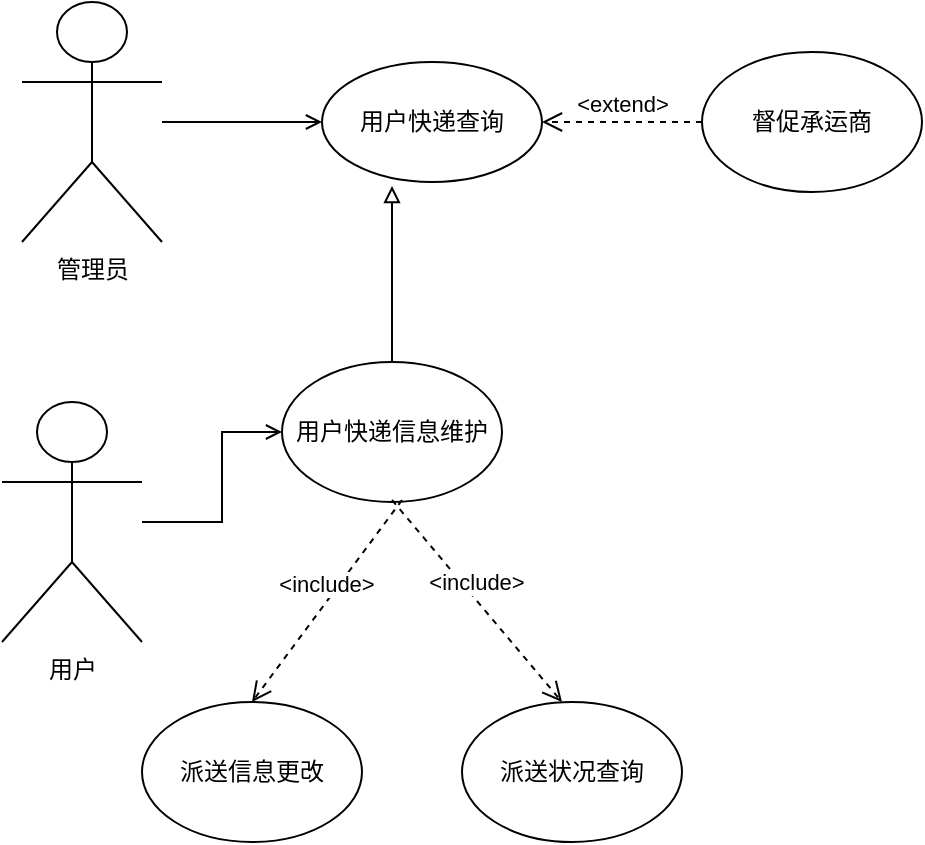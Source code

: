 <mxfile version="12.1.9" type="github" pages="1"><diagram id="hOHOoJCFUan6C7D23lem" name="Page-1"><mxGraphModel dx="868" dy="496" grid="1" gridSize="10" guides="1" tooltips="1" connect="1" arrows="1" fold="1" page="1" pageScale="1" pageWidth="827" pageHeight="1169" math="0" shadow="0"><root><mxCell id="0"/><mxCell id="1" parent="0"/><mxCell id="NhQZzc7x8NPAtr38IrWQ-11" value="用户快递查询" style="ellipse;whiteSpace=wrap;html=1;shadow=0;comic=0;gradientColor=none;" vertex="1" parent="1"><mxGeometry x="240" y="260" width="110" height="60" as="geometry"/></mxCell><mxCell id="NhQZzc7x8NPAtr38IrWQ-60" style="edgeStyle=orthogonalEdgeStyle;rounded=0;orthogonalLoop=1;jettySize=auto;html=1;endArrow=open;endFill=0;" edge="1" parent="1" source="NhQZzc7x8NPAtr38IrWQ-54" target="NhQZzc7x8NPAtr38IrWQ-11"><mxGeometry relative="1" as="geometry"/></mxCell><mxCell id="NhQZzc7x8NPAtr38IrWQ-54" value="管理员" style="shape=umlActor;verticalLabelPosition=bottom;labelBackgroundColor=#ffffff;verticalAlign=top;html=1;outlineConnect=0;" vertex="1" parent="1"><mxGeometry x="90" y="230" width="70" height="120" as="geometry"/></mxCell><mxCell id="NhQZzc7x8NPAtr38IrWQ-62" style="edgeStyle=orthogonalEdgeStyle;rounded=0;orthogonalLoop=1;jettySize=auto;html=1;entryX=0;entryY=0.5;entryDx=0;entryDy=0;endArrow=open;endFill=0;" edge="1" parent="1" source="NhQZzc7x8NPAtr38IrWQ-56" target="NhQZzc7x8NPAtr38IrWQ-61"><mxGeometry relative="1" as="geometry"><Array as="points"><mxPoint x="190" y="490"/><mxPoint x="190" y="445"/></Array></mxGeometry></mxCell><mxCell id="NhQZzc7x8NPAtr38IrWQ-56" value="用户" style="shape=umlActor;verticalLabelPosition=bottom;labelBackgroundColor=#ffffff;verticalAlign=top;html=1;outlineConnect=0;" vertex="1" parent="1"><mxGeometry x="80" y="430" width="70" height="120" as="geometry"/></mxCell><mxCell id="NhQZzc7x8NPAtr38IrWQ-63" style="edgeStyle=orthogonalEdgeStyle;rounded=0;orthogonalLoop=1;jettySize=auto;html=1;exitX=0.5;exitY=0;exitDx=0;exitDy=0;entryX=0.318;entryY=1.033;entryDx=0;entryDy=0;entryPerimeter=0;endArrow=block;endFill=0;" edge="1" parent="1" source="NhQZzc7x8NPAtr38IrWQ-61" target="NhQZzc7x8NPAtr38IrWQ-11"><mxGeometry relative="1" as="geometry"><Array as="points"><mxPoint x="275" y="322"/></Array></mxGeometry></mxCell><mxCell id="NhQZzc7x8NPAtr38IrWQ-61" value="用户快递信息维护" style="ellipse;whiteSpace=wrap;html=1;shadow=0;comic=0;gradientColor=none;" vertex="1" parent="1"><mxGeometry x="220" y="410" width="110" height="70" as="geometry"/></mxCell><mxCell id="NhQZzc7x8NPAtr38IrWQ-67" value="派送信息更改" style="ellipse;whiteSpace=wrap;html=1;shadow=0;comic=0;gradientColor=none;" vertex="1" parent="1"><mxGeometry x="150" y="580" width="110" height="70" as="geometry"/></mxCell><mxCell id="NhQZzc7x8NPAtr38IrWQ-69" value="&amp;lt;include&amp;gt;" style="html=1;verticalAlign=bottom;endArrow=open;dashed=1;endSize=8;entryX=0.5;entryY=0;entryDx=0;entryDy=0;" edge="1" parent="1" target="NhQZzc7x8NPAtr38IrWQ-67"><mxGeometry relative="1" as="geometry"><mxPoint x="280" y="479" as="sourcePoint"/><mxPoint x="200" y="479" as="targetPoint"/></mxGeometry></mxCell><mxCell id="NhQZzc7x8NPAtr38IrWQ-70" value="&amp;lt;include&amp;gt;" style="html=1;verticalAlign=bottom;endArrow=open;dashed=1;endSize=8;" edge="1" parent="1"><mxGeometry relative="1" as="geometry"><mxPoint x="275" y="479" as="sourcePoint"/><mxPoint x="360" y="580" as="targetPoint"/></mxGeometry></mxCell><mxCell id="NhQZzc7x8NPAtr38IrWQ-71" value="派送状况查询" style="ellipse;whiteSpace=wrap;html=1;shadow=0;comic=0;gradientColor=none;" vertex="1" parent="1"><mxGeometry x="310" y="580" width="110" height="70" as="geometry"/></mxCell><mxCell id="NhQZzc7x8NPAtr38IrWQ-72" value="&amp;lt;extend&amp;gt;" style="html=1;verticalAlign=bottom;endArrow=open;dashed=1;endSize=8;exitX=0;exitY=0.5;exitDx=0;exitDy=0;entryX=1;entryY=0.5;entryDx=0;entryDy=0;" edge="1" parent="1" source="NhQZzc7x8NPAtr38IrWQ-73" target="NhQZzc7x8NPAtr38IrWQ-11"><mxGeometry relative="1" as="geometry"><mxPoint x="349.5" y="290" as="sourcePoint"/><mxPoint x="350" y="350" as="targetPoint"/></mxGeometry></mxCell><mxCell id="NhQZzc7x8NPAtr38IrWQ-73" value="督促承运商" style="ellipse;whiteSpace=wrap;html=1;shadow=0;comic=0;gradientColor=none;" vertex="1" parent="1"><mxGeometry x="430" y="255" width="110" height="70" as="geometry"/></mxCell></root></mxGraphModel></diagram></mxfile>